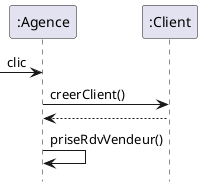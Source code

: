 
@startuml

hide footbox

participant ":Agence" As A
participant ":Client" As C

[-> A : clic
A -> C : creerClient()
C --> A :
A -> A : priseRdvVendeur()

@enduml
